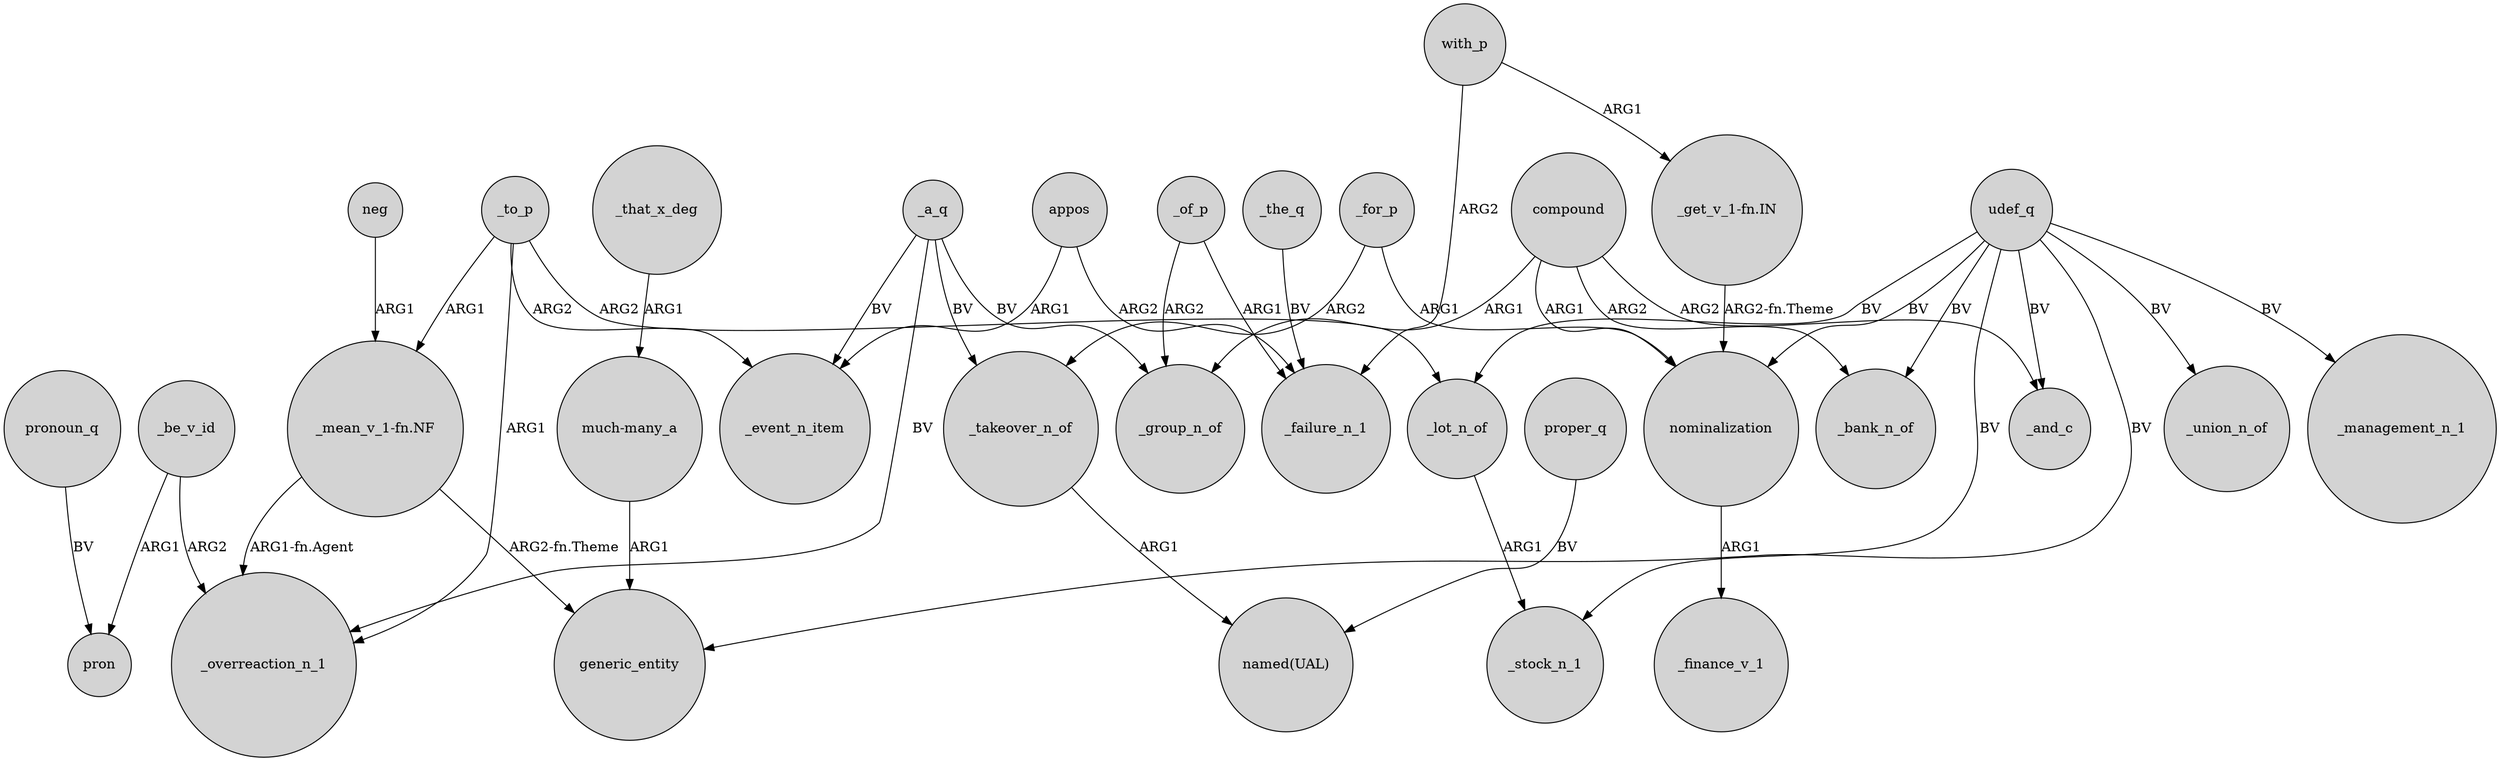digraph {
	node [shape=circle style=filled]
	_to_p -> _event_n_item [label=ARG2]
	with_p -> "_get_v_1-fn.IN" [label=ARG1]
	_be_v_id -> _overreaction_n_1 [label=ARG2]
	compound -> _bank_n_of [label=ARG2]
	udef_q -> generic_entity [label=BV]
	"much-many_a" -> generic_entity [label=ARG1]
	"_get_v_1-fn.IN" -> nominalization [label="ARG2-fn.Theme"]
	_a_q -> _takeover_n_of [label=BV]
	_of_p -> _failure_n_1 [label=ARG1]
	udef_q -> _lot_n_of [label=BV]
	_to_p -> _lot_n_of [label=ARG2]
	_a_q -> _overreaction_n_1 [label=BV]
	udef_q -> _union_n_of [label=BV]
	with_p -> _failure_n_1 [label=ARG2]
	_of_p -> _group_n_of [label=ARG2]
	nominalization -> _finance_v_1 [label=ARG1]
	appos -> _event_n_item [label=ARG1]
	udef_q -> _management_n_1 [label=BV]
	_a_q -> _event_n_item [label=BV]
	_be_v_id -> pron [label=ARG1]
	pronoun_q -> pron [label=BV]
	compound -> _and_c [label=ARG2]
	udef_q -> _stock_n_1 [label=BV]
	_takeover_n_of -> "named(UAL)" [label=ARG1]
	appos -> _failure_n_1 [label=ARG2]
	_to_p -> "_mean_v_1-fn.NF" [label=ARG1]
	neg -> "_mean_v_1-fn.NF" [label=ARG1]
	"_mean_v_1-fn.NF" -> _overreaction_n_1 [label="ARG1-fn.Agent"]
	"_mean_v_1-fn.NF" -> generic_entity [label="ARG2-fn.Theme"]
	udef_q -> nominalization [label=BV]
	proper_q -> "named(UAL)" [label=BV]
	_for_p -> nominalization [label=ARG1]
	_that_x_deg -> "much-many_a" [label=ARG1]
	_a_q -> _group_n_of [label=BV]
	_the_q -> _failure_n_1 [label=BV]
	_for_p -> _takeover_n_of [label=ARG2]
	udef_q -> _and_c [label=BV]
	compound -> nominalization [label=ARG1]
	_lot_n_of -> _stock_n_1 [label=ARG1]
	compound -> _group_n_of [label=ARG1]
	_to_p -> _overreaction_n_1 [label=ARG1]
	udef_q -> _bank_n_of [label=BV]
}
